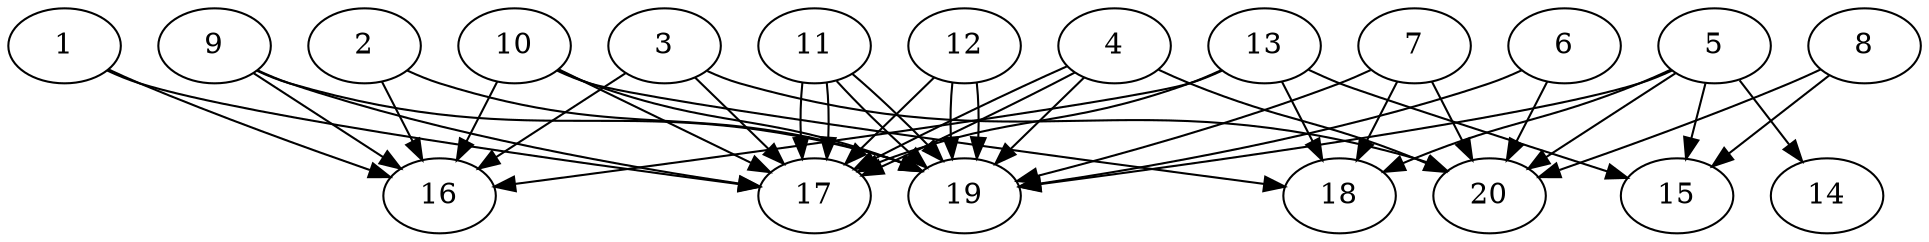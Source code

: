 // DAG automatically generated by daggen at Wed Jul 24 21:20:07 2019
// ./daggen --dot -n 20 --ccr 0.3 --fat 0.8 --regular 0.5 --density 0.8 --mindata 5242880 --maxdata 52428800 
digraph G {
  1 [size="26907307", alpha="0.03", expect_size="8072192"] 
  1 -> 16 [size ="8072192"]
  1 -> 17 [size ="8072192"]
  2 [size="123221333", alpha="0.11", expect_size="36966400"] 
  2 -> 16 [size ="36966400"]
  2 -> 19 [size ="36966400"]
  3 [size="156023467", alpha="0.13", expect_size="46807040"] 
  3 -> 16 [size ="46807040"]
  3 -> 17 [size ="46807040"]
  3 -> 20 [size ="46807040"]
  4 [size="145817600", alpha="0.16", expect_size="43745280"] 
  4 -> 17 [size ="43745280"]
  4 -> 17 [size ="43745280"]
  4 -> 19 [size ="43745280"]
  4 -> 20 [size ="43745280"]
  5 [size="60757333", alpha="0.10", expect_size="18227200"] 
  5 -> 14 [size ="18227200"]
  5 -> 15 [size ="18227200"]
  5 -> 18 [size ="18227200"]
  5 -> 19 [size ="18227200"]
  5 -> 20 [size ="18227200"]
  6 [size="61501440", alpha="0.15", expect_size="18450432"] 
  6 -> 19 [size ="18450432"]
  6 -> 20 [size ="18450432"]
  7 [size="170523307", alpha="0.14", expect_size="51156992"] 
  7 -> 18 [size ="51156992"]
  7 -> 19 [size ="51156992"]
  7 -> 20 [size ="51156992"]
  8 [size="19206827", alpha="0.02", expect_size="5762048"] 
  8 -> 15 [size ="5762048"]
  8 -> 20 [size ="5762048"]
  9 [size="100410027", alpha="0.13", expect_size="30123008"] 
  9 -> 16 [size ="30123008"]
  9 -> 17 [size ="30123008"]
  9 -> 19 [size ="30123008"]
  10 [size="168290987", alpha="0.10", expect_size="50487296"] 
  10 -> 16 [size ="50487296"]
  10 -> 17 [size ="50487296"]
  10 -> 18 [size ="50487296"]
  10 -> 19 [size ="50487296"]
  11 [size="105693867", alpha="0.10", expect_size="31708160"] 
  11 -> 17 [size ="31708160"]
  11 -> 17 [size ="31708160"]
  11 -> 19 [size ="31708160"]
  11 -> 19 [size ="31708160"]
  12 [size="127539200", alpha="0.16", expect_size="38261760"] 
  12 -> 17 [size ="38261760"]
  12 -> 19 [size ="38261760"]
  12 -> 19 [size ="38261760"]
  13 [size="53176320", alpha="0.09", expect_size="15952896"] 
  13 -> 15 [size ="15952896"]
  13 -> 16 [size ="15952896"]
  13 -> 17 [size ="15952896"]
  13 -> 18 [size ="15952896"]
  14 [size="151958187", alpha="0.06", expect_size="45587456"] 
  15 [size="124279467", alpha="0.04", expect_size="37283840"] 
  16 [size="47377067", alpha="0.00", expect_size="14213120"] 
  17 [size="163334827", alpha="0.12", expect_size="49000448"] 
  18 [size="115083947", alpha="0.17", expect_size="34525184"] 
  19 [size="128747520", alpha="0.07", expect_size="38624256"] 
  20 [size="76192427", alpha="0.08", expect_size="22857728"] 
}
